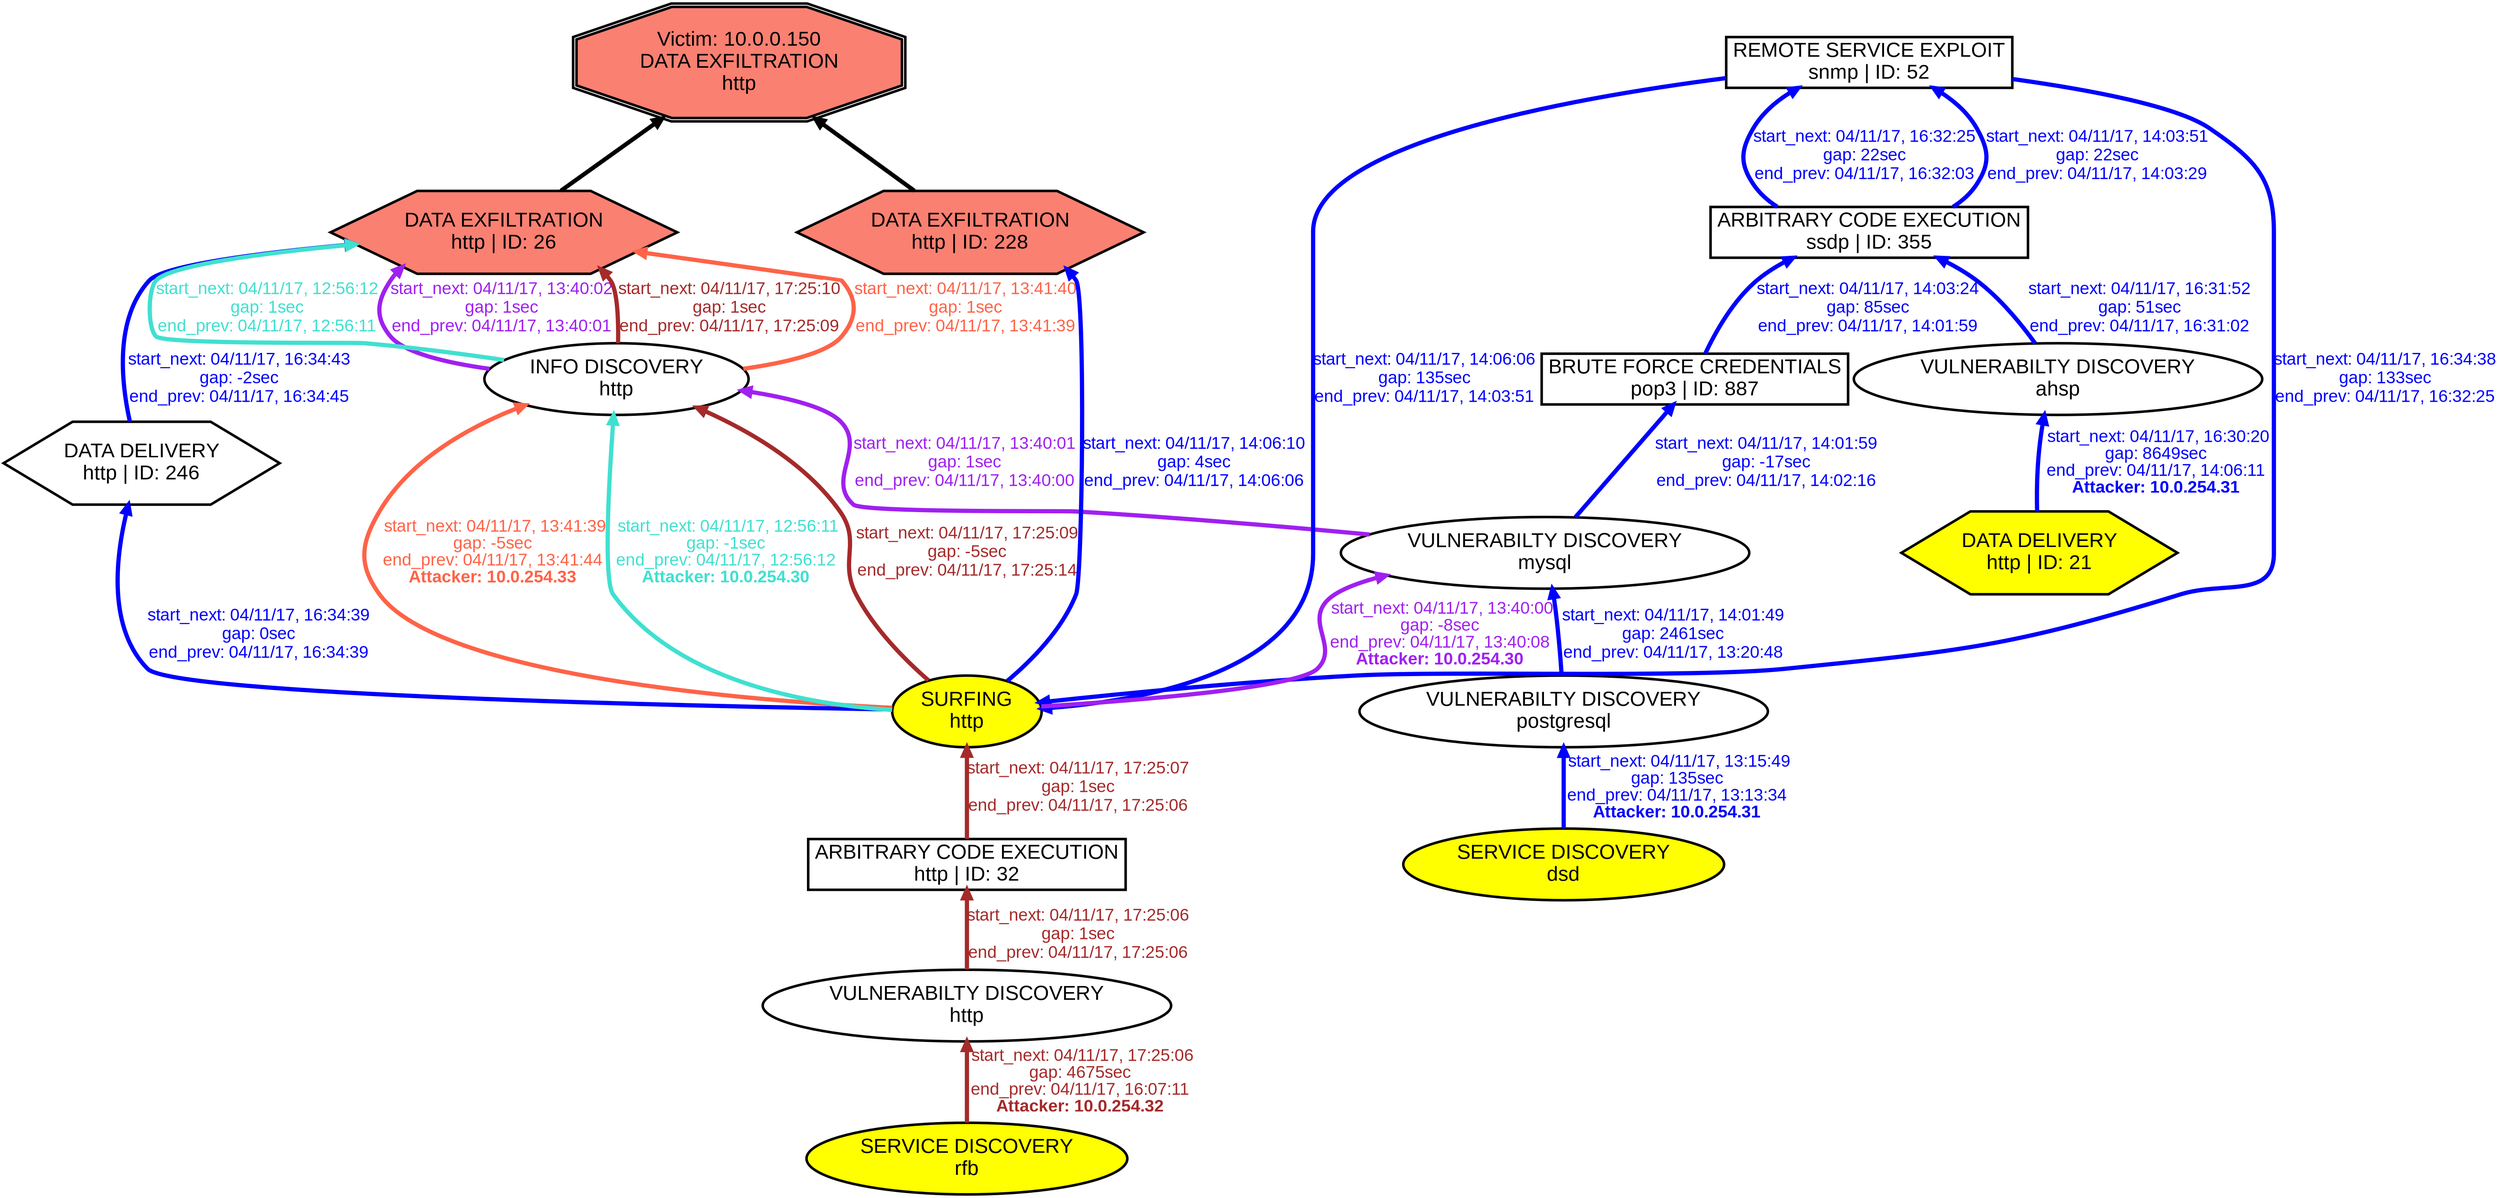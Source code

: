 digraph DATAEXFILTRATIONhttp {
rankdir="BT"; 
 graph [ nodesep="0.1", ranksep="0.02"] 
 node [ fontname=Arial, fontsize=24,penwidth=3]; 
 edge [ fontname=Arial, fontsize=20,penwidth=5 ];
"Victim: 10.0.0.150
DATA EXFILTRATION
http" [shape=doubleoctagon, style=filled, fillcolor=salmon];
{ rank = max; "Victim: 10.0.0.150
DATA EXFILTRATION
http"}
"DATA EXFILTRATION
http | ID: 228" -> "Victim: 10.0.0.150
DATA EXFILTRATION
http"
"DATA EXFILTRATION
http | ID: 228" [style=filled, fillcolor= salmon]
"DATA EXFILTRATION
http | ID: 26" -> "Victim: 10.0.0.150
DATA EXFILTRATION
http"
"DATA EXFILTRATION
http | ID: 26" [style=filled, fillcolor= salmon]
{ rank=same; "DATA EXFILTRATION
http | ID: 228" "DATA EXFILTRATION
http | ID: 26"}
"SERVICE DISCOVERY
dsd" [style=filled, fillcolor= yellow]
"SERVICE DISCOVERY
dsd" -> "VULNERABILTY DISCOVERY
postgresql" [ color=blue] [label=<<font color="blue"> start_next: 04/11/17, 13:15:49<br/>gap: 135sec<br/>end_prev: 04/11/17, 13:13:34</font><br/><font color="blue"><b>Attacker: 10.0.254.31</b></font>>]
"VULNERABILTY DISCOVERY
postgresql" -> "VULNERABILTY DISCOVERY
mysql" [ label="start_next: 04/11/17, 14:01:49
gap: 2461sec
end_prev: 04/11/17, 13:20:48"][ fontcolor="blue" color=blue]
"VULNERABILTY DISCOVERY
mysql" -> "BRUTE FORCE CREDENTIALS
pop3 | ID: 887" [ label="start_next: 04/11/17, 14:01:59
gap: -17sec
end_prev: 04/11/17, 14:02:16"][ fontcolor="blue" color=blue]
"BRUTE FORCE CREDENTIALS
pop3 | ID: 887" -> "ARBITRARY CODE EXECUTION
ssdp | ID: 355" [ label="start_next: 04/11/17, 14:03:24
gap: 85sec
end_prev: 04/11/17, 14:01:59"][ fontcolor="blue" color=blue]
"ARBITRARY CODE EXECUTION
ssdp | ID: 355" -> "REMOTE SERVICE EXPLOIT
snmp | ID: 52" [ label="start_next: 04/11/17, 14:03:51
gap: 22sec
end_prev: 04/11/17, 14:03:29"][ fontcolor="blue" color=blue]
"REMOTE SERVICE EXPLOIT
snmp | ID: 52" -> "SURFING
http" [ label="start_next: 04/11/17, 14:06:06
gap: 135sec
end_prev: 04/11/17, 14:03:51"][ fontcolor="blue" color=blue]
"SURFING
http" -> "DATA EXFILTRATION
http | ID: 228" [ label="start_next: 04/11/17, 14:06:10
gap: 4sec
end_prev: 04/11/17, 14:06:06"][ fontcolor="blue" color=blue]
"DATA DELIVERY
http | ID: 21" [style=filled, fillcolor= yellow]
"DATA DELIVERY
http | ID: 21" -> "VULNERABILTY DISCOVERY
ahsp" [ color=blue] [label=<<font color="blue"> start_next: 04/11/17, 16:30:20<br/>gap: 8649sec<br/>end_prev: 04/11/17, 14:06:11</font><br/><font color="blue"><b>Attacker: 10.0.254.31</b></font>>]
"VULNERABILTY DISCOVERY
ahsp" -> "ARBITRARY CODE EXECUTION
ssdp | ID: 355" [ label="start_next: 04/11/17, 16:31:52
gap: 51sec
end_prev: 04/11/17, 16:31:02"][ fontcolor="blue" color=blue]
"ARBITRARY CODE EXECUTION
ssdp | ID: 355" -> "REMOTE SERVICE EXPLOIT
snmp | ID: 52" [ label="start_next: 04/11/17, 16:32:25
gap: 22sec
end_prev: 04/11/17, 16:32:03"][ fontcolor="blue" color=blue]
"REMOTE SERVICE EXPLOIT
snmp | ID: 52" -> "SURFING
http" [ label="start_next: 04/11/17, 16:34:38
gap: 133sec
end_prev: 04/11/17, 16:32:25"][ fontcolor="blue" color=blue]
"SURFING
http" -> "DATA DELIVERY
http | ID: 246" [ label="start_next: 04/11/17, 16:34:39
gap: 0sec
end_prev: 04/11/17, 16:34:39"][ fontcolor="blue" color=blue]
"DATA DELIVERY
http | ID: 246" -> "DATA EXFILTRATION
http | ID: 26" [ label="start_next: 04/11/17, 16:34:43
gap: -2sec
end_prev: 04/11/17, 16:34:45"][ fontcolor="blue" color=blue]
"SURFING
http" [style=filled, fillcolor= yellow]
"SURFING
http" -> "VULNERABILTY DISCOVERY
mysql" [ color=purple] [label=<<font color="purple"> start_next: 04/11/17, 13:40:00<br/>gap: -8sec<br/>end_prev: 04/11/17, 13:40:08</font><br/><font color="purple"><b>Attacker: 10.0.254.30</b></font>>]
"VULNERABILTY DISCOVERY
mysql" -> "INFO DISCOVERY
http" [ label="start_next: 04/11/17, 13:40:01
gap: 1sec
end_prev: 04/11/17, 13:40:00"][ fontcolor="purple" color=purple]
"INFO DISCOVERY
http" -> "DATA EXFILTRATION
http | ID: 26" [ label="start_next: 04/11/17, 13:40:02
gap: 1sec
end_prev: 04/11/17, 13:40:01"][ fontcolor="purple" color=purple]
"SERVICE DISCOVERY
rfb" [style=filled, fillcolor= yellow]
"SERVICE DISCOVERY
rfb" -> "VULNERABILTY DISCOVERY
http" [ color=brown] [label=<<font color="brown"> start_next: 04/11/17, 17:25:06<br/>gap: 4675sec<br/>end_prev: 04/11/17, 16:07:11</font><br/><font color="brown"><b>Attacker: 10.0.254.32</b></font>>]
"VULNERABILTY DISCOVERY
http" -> "ARBITRARY CODE EXECUTION
http | ID: 32" [ label="start_next: 04/11/17, 17:25:06
gap: 1sec
end_prev: 04/11/17, 17:25:06"][ fontcolor="brown" color=brown]
"ARBITRARY CODE EXECUTION
http | ID: 32" -> "SURFING
http" [ label="start_next: 04/11/17, 17:25:07
gap: 1sec
end_prev: 04/11/17, 17:25:06"][ fontcolor="brown" color=brown]
"SURFING
http" -> "INFO DISCOVERY
http" [ label="start_next: 04/11/17, 17:25:09
gap: -5sec
end_prev: 04/11/17, 17:25:14"][ fontcolor="brown" color=brown]
"INFO DISCOVERY
http" -> "DATA EXFILTRATION
http | ID: 26" [ label="start_next: 04/11/17, 17:25:10
gap: 1sec
end_prev: 04/11/17, 17:25:09"][ fontcolor="brown" color=brown]
"SURFING
http" [style=filled, fillcolor= yellow]
"SURFING
http" -> "INFO DISCOVERY
http" [ color=tomato] [label=<<font color="tomato"> start_next: 04/11/17, 13:41:39<br/>gap: -5sec<br/>end_prev: 04/11/17, 13:41:44</font><br/><font color="tomato"><b>Attacker: 10.0.254.33</b></font>>]
"INFO DISCOVERY
http" -> "DATA EXFILTRATION
http | ID: 26" [ label="start_next: 04/11/17, 13:41:40
gap: 1sec
end_prev: 04/11/17, 13:41:39"][ fontcolor="tomato" color=tomato]
"SURFING
http" [style=filled, fillcolor= yellow]
"SURFING
http" -> "INFO DISCOVERY
http" [ color=turquoise] [label=<<font color="turquoise"> start_next: 04/11/17, 12:56:11<br/>gap: -1sec<br/>end_prev: 04/11/17, 12:56:12</font><br/><font color="turquoise"><b>Attacker: 10.0.254.30</b></font>>]
"INFO DISCOVERY
http" -> "DATA EXFILTRATION
http | ID: 26" [ label="start_next: 04/11/17, 12:56:12
gap: 1sec
end_prev: 04/11/17, 12:56:11"][ fontcolor="turquoise" color=turquoise]
"SERVICE DISCOVERY
dsd" [shape=oval]
"SERVICE DISCOVERY
dsd" [tooltip="ET SCAN Potential VNC Scan 5900-5920"]
"VULNERABILTY DISCOVERY
postgresql" [shape=oval]
"VULNERABILTY DISCOVERY
postgresql" [tooltip="ET POLICY Suspicious inbound to Oracle SQL port 1521
ET POLICY Suspicious inbound to PostgreSQL port 5432"]
"VULNERABILTY DISCOVERY
mysql" [shape=oval]
"VULNERABILTY DISCOVERY
mysql" [tooltip="ET POLICY Suspicious inbound to MSSQL port 1433
ET POLICY Suspicious inbound to mySQL port 3306"]
"BRUTE FORCE CREDENTIALS
pop3 | ID: 887" [shape=box]
"BRUTE FORCE CREDENTIALS
pop3 | ID: 887" [tooltip="ET SCAN Rapid POP3 Connections - Possible Brute Force Attack"]
"ARBITRARY CODE EXECUTION
ssdp | ID: 355" [shape=box]
"ARBITRARY CODE EXECUTION
ssdp | ID: 355" [tooltip="GPL MISC UPnP malformed advertisement"]
"REMOTE SERVICE EXPLOIT
snmp | ID: 52" [shape=box]
"REMOTE SERVICE EXPLOIT
snmp | ID: 52" [tooltip="ET SNMP Samsung Printer SNMP Hardcode RW Community String"]
"SURFING
http" [shape=oval]
"SURFING
http" [tooltip="ET WEB_SERVER WEB-PHP phpinfo access"]
"DATA EXFILTRATION
http | ID: 228" [shape=hexagon]
"DATA EXFILTRATION
http | ID: 228" [tooltip="ET WEB_SPECIFIC_APPS PHP-CGI query string parameter vulnerability"]
"DATA DELIVERY
http | ID: 21" [shape=hexagon]
"DATA DELIVERY
http | ID: 21" [tooltip="ET WEB_SERVER PHP Possible php Remote File Inclusion Attempt
ET WEB_SERVER PHP tags in HTTP POST"]
"VULNERABILTY DISCOVERY
ahsp" [shape=oval]
"VULNERABILTY DISCOVERY
ahsp" [tooltip="ET POLICY Suspicious inbound to mySQL port 3306
ET POLICY Suspicious inbound to mSQL port 4333"]
"DATA DELIVERY
http | ID: 246" [shape=hexagon]
"DATA DELIVERY
http | ID: 246" [tooltip="ET WEB_SERVER PHP Possible php Remote File Inclusion Attempt
ET WEB_SERVER PHP tags in HTTP POST
GPL WEB_SERVER perl post attempt"]
"DATA EXFILTRATION
http | ID: 26" [shape=hexagon]
"DATA EXFILTRATION
http | ID: 26" [tooltip="ET WEB_SPECIFIC_APPS PHP-CGI query string parameter vulnerability"]
"INFO DISCOVERY
http" [shape=oval]
"INFO DISCOVERY
http" [tooltip="GPL WEB_SERVER globals.pl access"]
"SERVICE DISCOVERY
rfb" [shape=oval]
"SERVICE DISCOVERY
rfb" [tooltip="ET SCAN Potential VNC Scan 5800-5820
ET SCAN Potential SSH Scan
ET SCAN Potential VNC Scan 5900-5920"]
"VULNERABILTY DISCOVERY
http" [shape=oval]
"VULNERABILTY DISCOVERY
http" [tooltip="ET SCAN Nikto Web App Scan in Progress"]
"ARBITRARY CODE EXECUTION
http | ID: 32" [shape=box]
"ARBITRARY CODE EXECUTION
http | ID: 32" [tooltip="ET CURRENT_EVENTS QNAP Shellshock CVE-2014-6271"]
}
